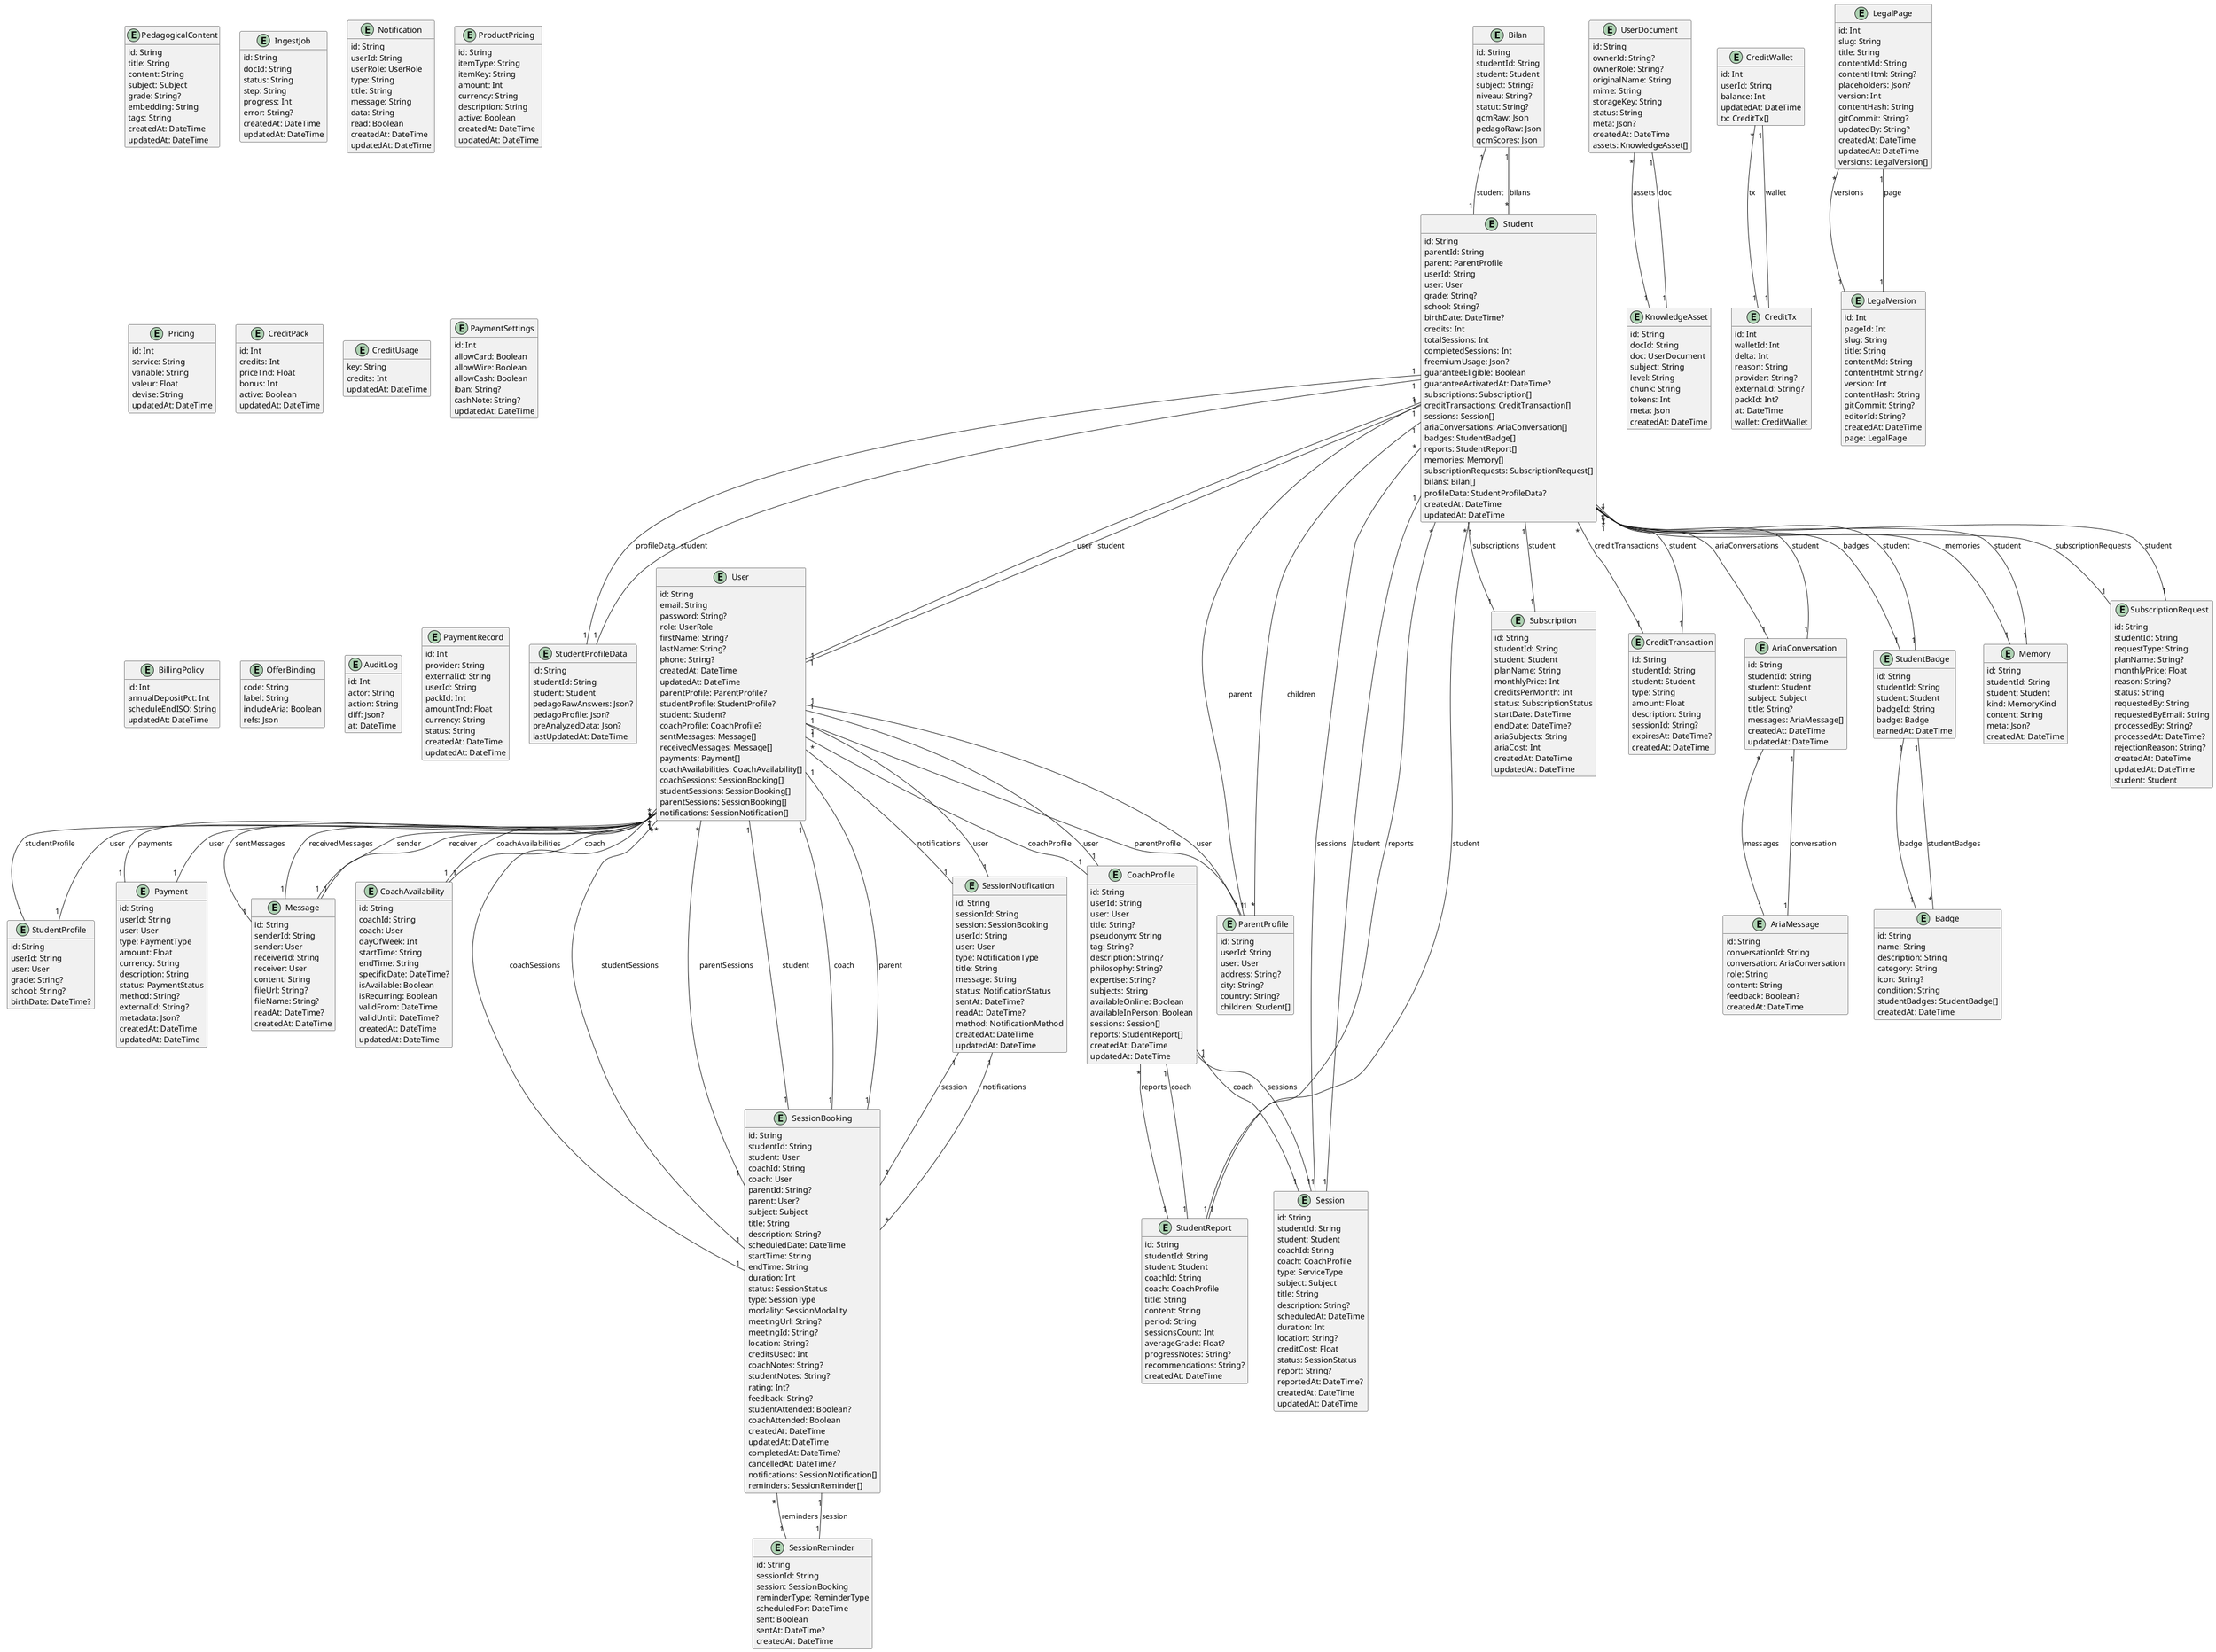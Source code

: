 @startuml
hide methods
skinparam classAttributeIconSize 0
entity Bilan {
  id: String
  studentId: String
  student: Student
  subject: String?
  niveau: String?
  statut: String?
  qcmRaw: Json
  pedagoRaw: Json
  qcmScores: Json
}
entity StudentProfileData {
  id: String
  studentId: String
  student: Student
  pedagoRawAnswers: Json?
  pedagoProfile: Json?
  preAnalyzedData: Json?
  lastUpdatedAt: DateTime
}
entity User {
  id: String
  email: String
  password: String?
  role: UserRole
  firstName: String?
  lastName: String?
  phone: String?
  createdAt: DateTime
  updatedAt: DateTime
  parentProfile: ParentProfile?
  studentProfile: StudentProfile?
  student: Student?
  coachProfile: CoachProfile?
  sentMessages: Message[]
  receivedMessages: Message[]
  payments: Payment[]
  coachAvailabilities: CoachAvailability[]
  coachSessions: SessionBooking[]
  studentSessions: SessionBooking[]
  parentSessions: SessionBooking[]
  notifications: SessionNotification[]
}
entity ParentProfile {
  id: String
  userId: String
  user: User
  address: String?
  city: String?
  country: String?
  children: Student[]
}
entity StudentProfile {
  id: String
  userId: String
  user: User
  grade: String?
  school: String?
  birthDate: DateTime?
}
entity Student {
  id: String
  parentId: String
  parent: ParentProfile
  userId: String
  user: User
  grade: String?
  school: String?
  birthDate: DateTime?
  credits: Int
  totalSessions: Int
  completedSessions: Int
  freemiumUsage: Json?
  guaranteeEligible: Boolean
  guaranteeActivatedAt: DateTime?
  subscriptions: Subscription[]
  creditTransactions: CreditTransaction[]
  sessions: Session[]
  ariaConversations: AriaConversation[]
  badges: StudentBadge[]
  reports: StudentReport[]
  memories: Memory[]
  subscriptionRequests: SubscriptionRequest[]
  bilans: Bilan[]
  profileData: StudentProfileData?
  createdAt: DateTime
  updatedAt: DateTime
}
entity CoachProfile {
  id: String
  userId: String
  user: User
  title: String?
  pseudonym: String
  tag: String?
  description: String?
  philosophy: String?
  expertise: String?
  subjects: String
  availableOnline: Boolean
  availableInPerson: Boolean
  sessions: Session[]
  reports: StudentReport[]
  createdAt: DateTime
  updatedAt: DateTime
}
entity Subscription {
  id: String
  studentId: String
  student: Student
  planName: String
  monthlyPrice: Int
  creditsPerMonth: Int
  status: SubscriptionStatus
  startDate: DateTime
  endDate: DateTime?
  ariaSubjects: String
  ariaCost: Int
  createdAt: DateTime
  updatedAt: DateTime
}
entity CreditTransaction {
  id: String
  studentId: String
  student: Student
  type: String
  amount: Float
  description: String
  sessionId: String?
  expiresAt: DateTime?
  createdAt: DateTime
}
entity Session {
  id: String
  studentId: String
  student: Student
  coachId: String
  coach: CoachProfile
  type: ServiceType
  subject: Subject
  title: String
  description: String?
  scheduledAt: DateTime
  duration: Int
  location: String?
  creditCost: Float
  status: SessionStatus
  report: String?
  reportedAt: DateTime?
  createdAt: DateTime
  updatedAt: DateTime
}
entity AriaConversation {
  id: String
  studentId: String
  student: Student
  subject: Subject
  title: String?
  messages: AriaMessage[]
  createdAt: DateTime
  updatedAt: DateTime
}
entity AriaMessage {
  id: String
  conversationId: String
  conversation: AriaConversation
  role: String
  content: String
  feedback: Boolean?
  createdAt: DateTime
}
entity Badge {
  id: String
  name: String
  description: String
  category: String
  icon: String?
  condition: String
  studentBadges: StudentBadge[]
  createdAt: DateTime
}
entity StudentBadge {
  id: String
  studentId: String
  student: Student
  badgeId: String
  badge: Badge
  earnedAt: DateTime
}
entity StudentReport {
  id: String
  studentId: String
  student: Student
  coachId: String
  coach: CoachProfile
  title: String
  content: String
  period: String
  sessionsCount: Int
  averageGrade: Float?
  progressNotes: String?
  recommendations: String?
  createdAt: DateTime
}
entity Payment {
  id: String
  userId: String
  user: User
  type: PaymentType
  amount: Float
  currency: String
  description: String
  status: PaymentStatus
  method: String?
  externalId: String?
  metadata: Json?
  createdAt: DateTime
  updatedAt: DateTime
}
entity Message {
  id: String
  senderId: String
  sender: User
  receiverId: String
  receiver: User
  content: String
  fileUrl: String?
  fileName: String?
  readAt: DateTime?
  createdAt: DateTime
}
entity PedagogicalContent {
  id: String
  title: String
  content: String
  subject: Subject
  grade: String?
  embedding: String
  tags: String
  createdAt: DateTime
  updatedAt: DateTime
}
entity Memory {
  id: String
  studentId: String
  student: Student
  kind: MemoryKind
  content: String
  embedding: Unsupported("vector(3072)")?
  meta: Json?
  createdAt: DateTime
}
entity UserDocument {
  id: String
  ownerId: String?
  ownerRole: String?
  originalName: String
  mime: String
  storageKey: String
  status: String
  meta: Json?
  createdAt: DateTime
  assets: KnowledgeAsset[]
}
entity KnowledgeAsset {
  id: String
  docId: String
  doc: UserDocument
  subject: String
  level: String
  chunk: String
  tokens: Int
  embedding: Unsupported("vector(3072)")
  meta: Json
  createdAt: DateTime
}
entity IngestJob {
  id: String
  docId: String
  status: String
  step: String
  progress: Int
  error: String?
  createdAt: DateTime
  updatedAt: DateTime
}
entity SubscriptionRequest {
  id: String
  studentId: String
  requestType: String
  planName: String?
  monthlyPrice: Float
  reason: String?
  status: String
  requestedBy: String
  requestedByEmail: String
  processedBy: String?
  processedAt: DateTime?
  rejectionReason: String?
  createdAt: DateTime
  updatedAt: DateTime
  student: Student
}
entity Notification {
  id: String
  userId: String
  userRole: UserRole
  type: String
  title: String
  message: String
  data: String
  read: Boolean
  createdAt: DateTime
  updatedAt: DateTime
}
entity CoachAvailability {
  id: String
  coachId: String
  coach: User
  dayOfWeek: Int
  startTime: String
  endTime: String
  specificDate: DateTime?
  isAvailable: Boolean
  isRecurring: Boolean
  validFrom: DateTime
  validUntil: DateTime?
  createdAt: DateTime
  updatedAt: DateTime
}
entity SessionBooking {
  id: String
  studentId: String
  student: User
  coachId: String
  coach: User
  parentId: String?
  parent: User?
  subject: Subject
  title: String
  description: String?
  scheduledDate: DateTime
  startTime: String
  endTime: String
  duration: Int
  status: SessionStatus
  type: SessionType
  modality: SessionModality
  meetingUrl: String?
  meetingId: String?
  location: String?
  creditsUsed: Int
  coachNotes: String?
  studentNotes: String?
  rating: Int?
  feedback: String?
  studentAttended: Boolean?
  coachAttended: Boolean
  createdAt: DateTime
  updatedAt: DateTime
  completedAt: DateTime?
  cancelledAt: DateTime?
  notifications: SessionNotification[]
  reminders: SessionReminder[]
}
entity SessionNotification {
  id: String
  sessionId: String
  session: SessionBooking
  userId: String
  user: User
  type: NotificationType
  title: String
  message: String
  status: NotificationStatus
  sentAt: DateTime?
  readAt: DateTime?
  method: NotificationMethod
  createdAt: DateTime
  updatedAt: DateTime
}
entity SessionReminder {
  id: String
  sessionId: String
  session: SessionBooking
  reminderType: ReminderType
  scheduledFor: DateTime
  sent: Boolean
  sentAt: DateTime?
  createdAt: DateTime
}
entity ProductPricing {
  id: String
  itemType: String
  itemKey: String
  amount: Int
  currency: String
  description: String
  active: Boolean
  createdAt: DateTime
  updatedAt: DateTime
}
entity Pricing {
  id: Int
  service: String
  variable: String
  valeur: Float
  devise: String
  updatedAt: DateTime
}
entity CreditPack {
  id: Int
  credits: Int
  priceTnd: Float
  bonus: Int
  active: Boolean
  updatedAt: DateTime
}
entity CreditUsage {
  key: String
  credits: Int
  updatedAt: DateTime
}
entity PaymentSettings {
  id: Int
  allowCard: Boolean
  allowWire: Boolean
  allowCash: Boolean
  iban: String?
  cashNote: String?
  updatedAt: DateTime
}
entity BillingPolicy {
  id: Int
  annualDepositPct: Int
  scheduleEndISO: String
  updatedAt: DateTime
}
entity OfferBinding {
  code: String
  label: String
  includeAria: Boolean
  refs: Json
}
entity AuditLog {
  id: Int
  actor: String
  action: String
  diff: Json?
  at: DateTime
}
entity CreditWallet {
  id: Int
  userId: String
  balance: Int
  updatedAt: DateTime
  tx: CreditTx[]
}
entity CreditTx {
  id: Int
  walletId: Int
  delta: Int
  reason: String
  provider: String?
  externalId: String?
  packId: Int?
  at: DateTime
  wallet: CreditWallet
}
entity PaymentRecord {
  id: Int
  provider: String
  externalId: String
  userId: String
  packId: Int
  amountTnd: Float
  currency: String
  status: String
  createdAt: DateTime
  updatedAt: DateTime
}
entity LegalPage {
  id: Int
  slug: String
  title: String
  contentMd: String
  contentHtml: String?
  placeholders: Json?
  version: Int
  contentHash: String
  gitCommit: String?
  updatedBy: String?
  createdAt: DateTime
  updatedAt: DateTime
  versions: LegalVersion[]
}
entity LegalVersion {
  id: Int
  pageId: Int
  slug: String
  title: String
  contentMd: String
  contentHtml: String?
  version: Int
  contentHash: String
  gitCommit: String?
  editorId: String?
  createdAt: DateTime
  page: LegalPage
}
Bilan "1"-- "1" Student : student
StudentProfileData "1"-- "1" Student : student
User "1"-- "1" ParentProfile : parentProfile
User "1"-- "1" StudentProfile : studentProfile
User "1"-- "1" Student : student
User "1"-- "1" CoachProfile : coachProfile
User "*"-- "1" Message : sentMessages
User "*"-- "1" Message : receivedMessages
User "*"-- "1" Payment : payments
User "*"-- "1" CoachAvailability : coachAvailabilities
User "*"-- "1" SessionBooking : coachSessions
User "*"-- "1" SessionBooking : studentSessions
User "*"-- "1" SessionBooking : parentSessions
User "*"-- "1" SessionNotification : notifications
ParentProfile "1"-- "1" User : user
ParentProfile "*"-- "1" Student : children
StudentProfile "1"-- "1" User : user
Student "1"-- "1" ParentProfile : parent
Student "1"-- "1" User : user
Student "*"-- "1" Subscription : subscriptions
Student "*"-- "1" CreditTransaction : creditTransactions
Student "*"-- "1" Session : sessions
Student "*"-- "1" AriaConversation : ariaConversations
Student "*"-- "1" StudentBadge : badges
Student "*"-- "1" StudentReport : reports
Student "*"-- "1" Memory : memories
Student "*"-- "1" SubscriptionRequest : subscriptionRequests
Student "*"-- "1" Bilan : bilans
Student "1"-- "1" StudentProfileData : profileData
CoachProfile "1"-- "1" User : user
CoachProfile "*"-- "1" Session : sessions
CoachProfile "*"-- "1" StudentReport : reports
Subscription "1"-- "1" Student : student
CreditTransaction "1"-- "1" Student : student
Session "1"-- "1" Student : student
Session "1"-- "1" CoachProfile : coach
AriaConversation "1"-- "1" Student : student
AriaConversation "*"-- "1" AriaMessage : messages
AriaMessage "1"-- "1" AriaConversation : conversation
Badge "*"-- "1" StudentBadge : studentBadges
StudentBadge "1"-- "1" Student : student
StudentBadge "1"-- "1" Badge : badge
StudentReport "1"-- "1" Student : student
StudentReport "1"-- "1" CoachProfile : coach
Payment "1"-- "1" User : user
Message "1"-- "1" User : sender
Message "1"-- "1" User : receiver
Memory "1"-- "1" Student : student
UserDocument "*"-- "1" KnowledgeAsset : assets
KnowledgeAsset "1"-- "1" UserDocument : doc
SubscriptionRequest "1"-- "1" Student : student
CoachAvailability "1"-- "1" User : coach
SessionBooking "1"-- "1" User : student
SessionBooking "1"-- "1" User : coach
SessionBooking "1"-- "1" User : parent
SessionBooking "*"-- "1" SessionNotification : notifications
SessionBooking "*"-- "1" SessionReminder : reminders
SessionNotification "1"-- "1" SessionBooking : session
SessionNotification "1"-- "1" User : user
SessionReminder "1"-- "1" SessionBooking : session
CreditWallet "*"-- "1" CreditTx : tx
CreditTx "1"-- "1" CreditWallet : wallet
LegalPage "*"-- "1" LegalVersion : versions
LegalVersion "1"-- "1" LegalPage : page
@enduml

